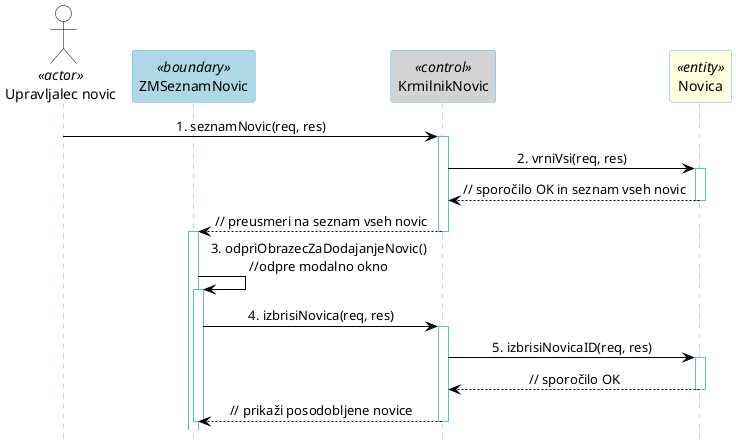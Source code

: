 @startuml
hide footbox

skinparam backgroundcolor transparent
skinparam defaultTextAlignment center
skinparam actorBorderColor black
skinparam actorBackgroundColor white
skinparam arrowColor black  
skinparam sequenceLifeLineBorderColor #5FB8EC
skinparam sequenceParticipantBorderColor #5FB8EC
skinparam sequenceParticipantBackgroundColor white


actor "Upravljalec novic" as Prijavljen <<actor>>
participant "ZMSeznamNovic" as SeznamNovic <<boundary>> #lightBlue 
participant "KrmilnikNovic" as Krmilnik <<control>> #lightGray
participant Novica <<entity>> #lightYellow

Prijavljen -> Krmilnik: 1. seznamNovic(req, res)
activate Krmilnik
Krmilnik -> Novica: 2. vrniVsi(req, res)
activate Novica
Krmilnik <-- Novica: // sporočilo OK in seznam vseh novic
deactivate Novica
SeznamNovic <-- Krmilnik: // preusmeri na seznam vseh novic
deactivate Krmilnik
activate SeznamNovic
SeznamNovic -> SeznamNovic: 3. odpriObrazecZaDodajanjeNovic()\n//odpre modalno okno
activate SeznamNovic
SeznamNovic -> Krmilnik: 4. izbrisiNovica(req, res)
activate Krmilnik
Krmilnik -> Novica: 5. izbrisiNovicaID(req, res)
activate Novica
Krmilnik <-- Novica: // sporočilo OK
deactivate Novica
SeznamNovic <-- Krmilnik: // prikaži posodobljene novice
deactivate Krmilnik
deactivate SeznamNovic
@enduml